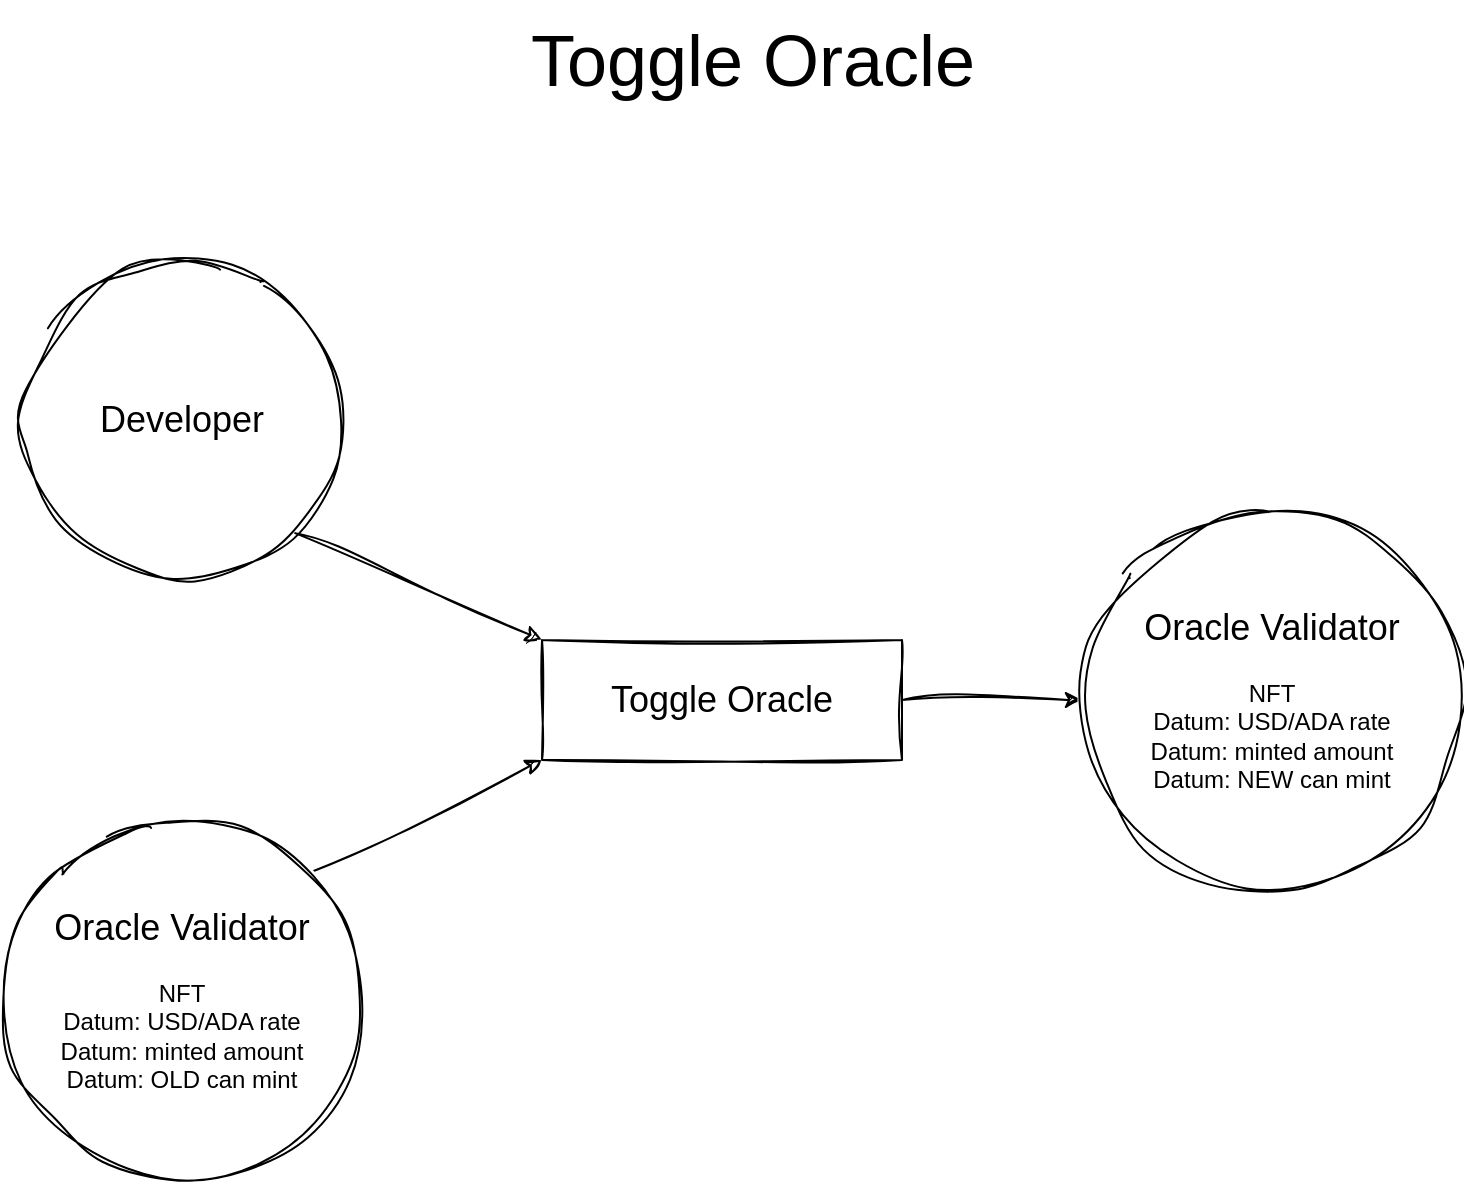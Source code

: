 <mxfile>
    <diagram id="WyKOCYspISZ9Fhzsf7lo" name="Page-1">
        <mxGraphModel dx="867" dy="773" grid="1" gridSize="10" guides="1" tooltips="1" connect="1" arrows="1" fold="1" page="1" pageScale="1" pageWidth="1169" pageHeight="1654" background="#FFFFFF" math="0" shadow="0">
            <root>
                <mxCell id="0"/>
                <mxCell id="1" parent="0"/>
                <mxCell id="48" style="edgeStyle=none;html=1;exitX=1;exitY=1;exitDx=0;exitDy=0;entryX=0;entryY=0;entryDx=0;entryDy=0;sketch=1;curveFitting=1;jiggle=2;rounded=0;" parent="1" source="2" target="8" edge="1">
                    <mxGeometry relative="1" as="geometry"/>
                </mxCell>
                <mxCell id="2" value="&lt;font style=&quot;font-size: 18px;&quot;&gt;Developer&lt;/font&gt;" style="ellipse;whiteSpace=wrap;html=1;aspect=fixed;sketch=1;curveFitting=1;jiggle=2;rounded=0;" parent="1" vertex="1">
                    <mxGeometry x="220" y="430" width="160" height="160" as="geometry"/>
                </mxCell>
                <mxCell id="50" value="" style="edgeStyle=none;html=1;sketch=1;curveFitting=1;jiggle=2;rounded=0;" parent="1" source="8" target="10" edge="1">
                    <mxGeometry relative="1" as="geometry"/>
                </mxCell>
                <mxCell id="8" value="&lt;font style=&quot;font-size: 18px;&quot;&gt;Toggle Oracle&lt;/font&gt;" style="rounded=0;whiteSpace=wrap;html=1;sketch=1;curveFitting=1;jiggle=2;" parent="1" vertex="1">
                    <mxGeometry x="480" y="620" width="180" height="60" as="geometry"/>
                </mxCell>
                <mxCell id="10" value="&lt;font style=&quot;font-size: 18px;&quot;&gt;Oracle Validator&lt;/font&gt;&lt;br&gt;&lt;br&gt;NFT&lt;br&gt;Datum: USD/ADA rate&lt;br&gt;Datum: minted amount&lt;br&gt;Datum: NEW can mint" style="ellipse;whiteSpace=wrap;html=1;aspect=fixed;sketch=1;curveFitting=1;jiggle=2;rounded=0;" parent="1" vertex="1">
                    <mxGeometry x="750" y="555" width="190" height="190" as="geometry"/>
                </mxCell>
                <mxCell id="46" value="&lt;font style=&quot;font-size: 36px;&quot;&gt;Toggle Oracle&lt;/font&gt;" style="text;html=1;align=center;verticalAlign=middle;resizable=0;points=[];autosize=1;strokeColor=none;fillColor=none;fontSize=14;sketch=1;curveFitting=1;jiggle=2;rounded=0;" parent="1" vertex="1">
                    <mxGeometry x="460" y="300" width="250" height="60" as="geometry"/>
                </mxCell>
                <mxCell id="49" style="edgeStyle=none;html=1;exitX=1;exitY=0;exitDx=0;exitDy=0;entryX=0;entryY=1;entryDx=0;entryDy=0;sketch=1;curveFitting=1;jiggle=2;rounded=0;" parent="1" source="47" target="8" edge="1">
                    <mxGeometry relative="1" as="geometry"/>
                </mxCell>
                <mxCell id="47" value="&lt;font style=&quot;font-size: 18px;&quot;&gt;Oracle Validator&lt;/font&gt;&lt;br&gt;&lt;br&gt;NFT&lt;br&gt;Datum: USD/ADA rate&lt;br&gt;Datum: minted amount&lt;br&gt;Datum: OLD can mint" style="ellipse;whiteSpace=wrap;html=1;aspect=fixed;sketch=1;curveFitting=1;jiggle=2;rounded=0;" parent="1" vertex="1">
                    <mxGeometry x="210" y="710" width="180" height="180" as="geometry"/>
                </mxCell>
            </root>
        </mxGraphModel>
    </diagram>
</mxfile>